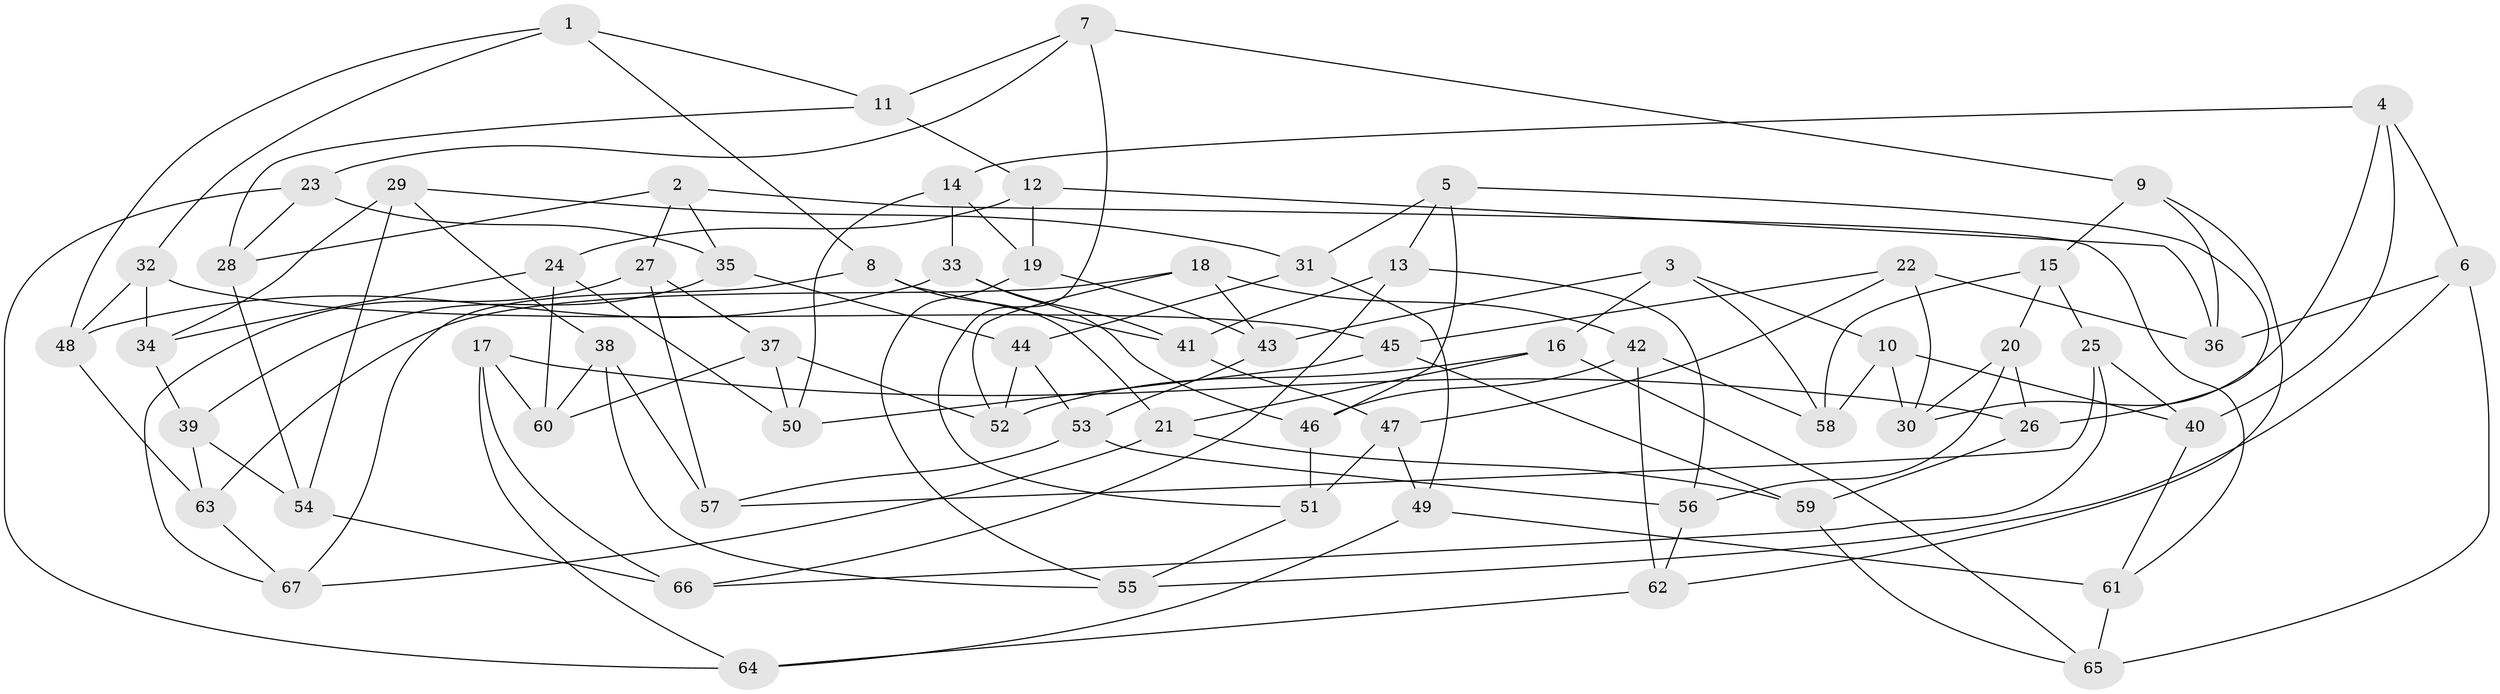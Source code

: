 // Generated by graph-tools (version 1.1) at 2025/50/03/09/25 03:50:48]
// undirected, 67 vertices, 134 edges
graph export_dot {
graph [start="1"]
  node [color=gray90,style=filled];
  1;
  2;
  3;
  4;
  5;
  6;
  7;
  8;
  9;
  10;
  11;
  12;
  13;
  14;
  15;
  16;
  17;
  18;
  19;
  20;
  21;
  22;
  23;
  24;
  25;
  26;
  27;
  28;
  29;
  30;
  31;
  32;
  33;
  34;
  35;
  36;
  37;
  38;
  39;
  40;
  41;
  42;
  43;
  44;
  45;
  46;
  47;
  48;
  49;
  50;
  51;
  52;
  53;
  54;
  55;
  56;
  57;
  58;
  59;
  60;
  61;
  62;
  63;
  64;
  65;
  66;
  67;
  1 -- 32;
  1 -- 8;
  1 -- 11;
  1 -- 48;
  2 -- 61;
  2 -- 27;
  2 -- 28;
  2 -- 35;
  3 -- 58;
  3 -- 10;
  3 -- 43;
  3 -- 16;
  4 -- 30;
  4 -- 6;
  4 -- 40;
  4 -- 14;
  5 -- 31;
  5 -- 46;
  5 -- 26;
  5 -- 13;
  6 -- 36;
  6 -- 65;
  6 -- 55;
  7 -- 9;
  7 -- 11;
  7 -- 23;
  7 -- 51;
  8 -- 21;
  8 -- 67;
  8 -- 41;
  9 -- 15;
  9 -- 36;
  9 -- 62;
  10 -- 40;
  10 -- 58;
  10 -- 30;
  11 -- 12;
  11 -- 28;
  12 -- 36;
  12 -- 19;
  12 -- 24;
  13 -- 56;
  13 -- 66;
  13 -- 41;
  14 -- 50;
  14 -- 33;
  14 -- 19;
  15 -- 58;
  15 -- 25;
  15 -- 20;
  16 -- 52;
  16 -- 21;
  16 -- 65;
  17 -- 26;
  17 -- 60;
  17 -- 66;
  17 -- 64;
  18 -- 42;
  18 -- 52;
  18 -- 63;
  18 -- 43;
  19 -- 43;
  19 -- 55;
  20 -- 30;
  20 -- 56;
  20 -- 26;
  21 -- 59;
  21 -- 67;
  22 -- 36;
  22 -- 45;
  22 -- 47;
  22 -- 30;
  23 -- 35;
  23 -- 28;
  23 -- 64;
  24 -- 34;
  24 -- 50;
  24 -- 60;
  25 -- 66;
  25 -- 40;
  25 -- 57;
  26 -- 59;
  27 -- 37;
  27 -- 67;
  27 -- 57;
  28 -- 54;
  29 -- 54;
  29 -- 31;
  29 -- 38;
  29 -- 34;
  31 -- 49;
  31 -- 44;
  32 -- 48;
  32 -- 45;
  32 -- 34;
  33 -- 46;
  33 -- 48;
  33 -- 41;
  34 -- 39;
  35 -- 44;
  35 -- 39;
  37 -- 60;
  37 -- 52;
  37 -- 50;
  38 -- 55;
  38 -- 57;
  38 -- 60;
  39 -- 54;
  39 -- 63;
  40 -- 61;
  41 -- 47;
  42 -- 58;
  42 -- 62;
  42 -- 46;
  43 -- 53;
  44 -- 53;
  44 -- 52;
  45 -- 50;
  45 -- 59;
  46 -- 51;
  47 -- 49;
  47 -- 51;
  48 -- 63;
  49 -- 61;
  49 -- 64;
  51 -- 55;
  53 -- 57;
  53 -- 56;
  54 -- 66;
  56 -- 62;
  59 -- 65;
  61 -- 65;
  62 -- 64;
  63 -- 67;
}
